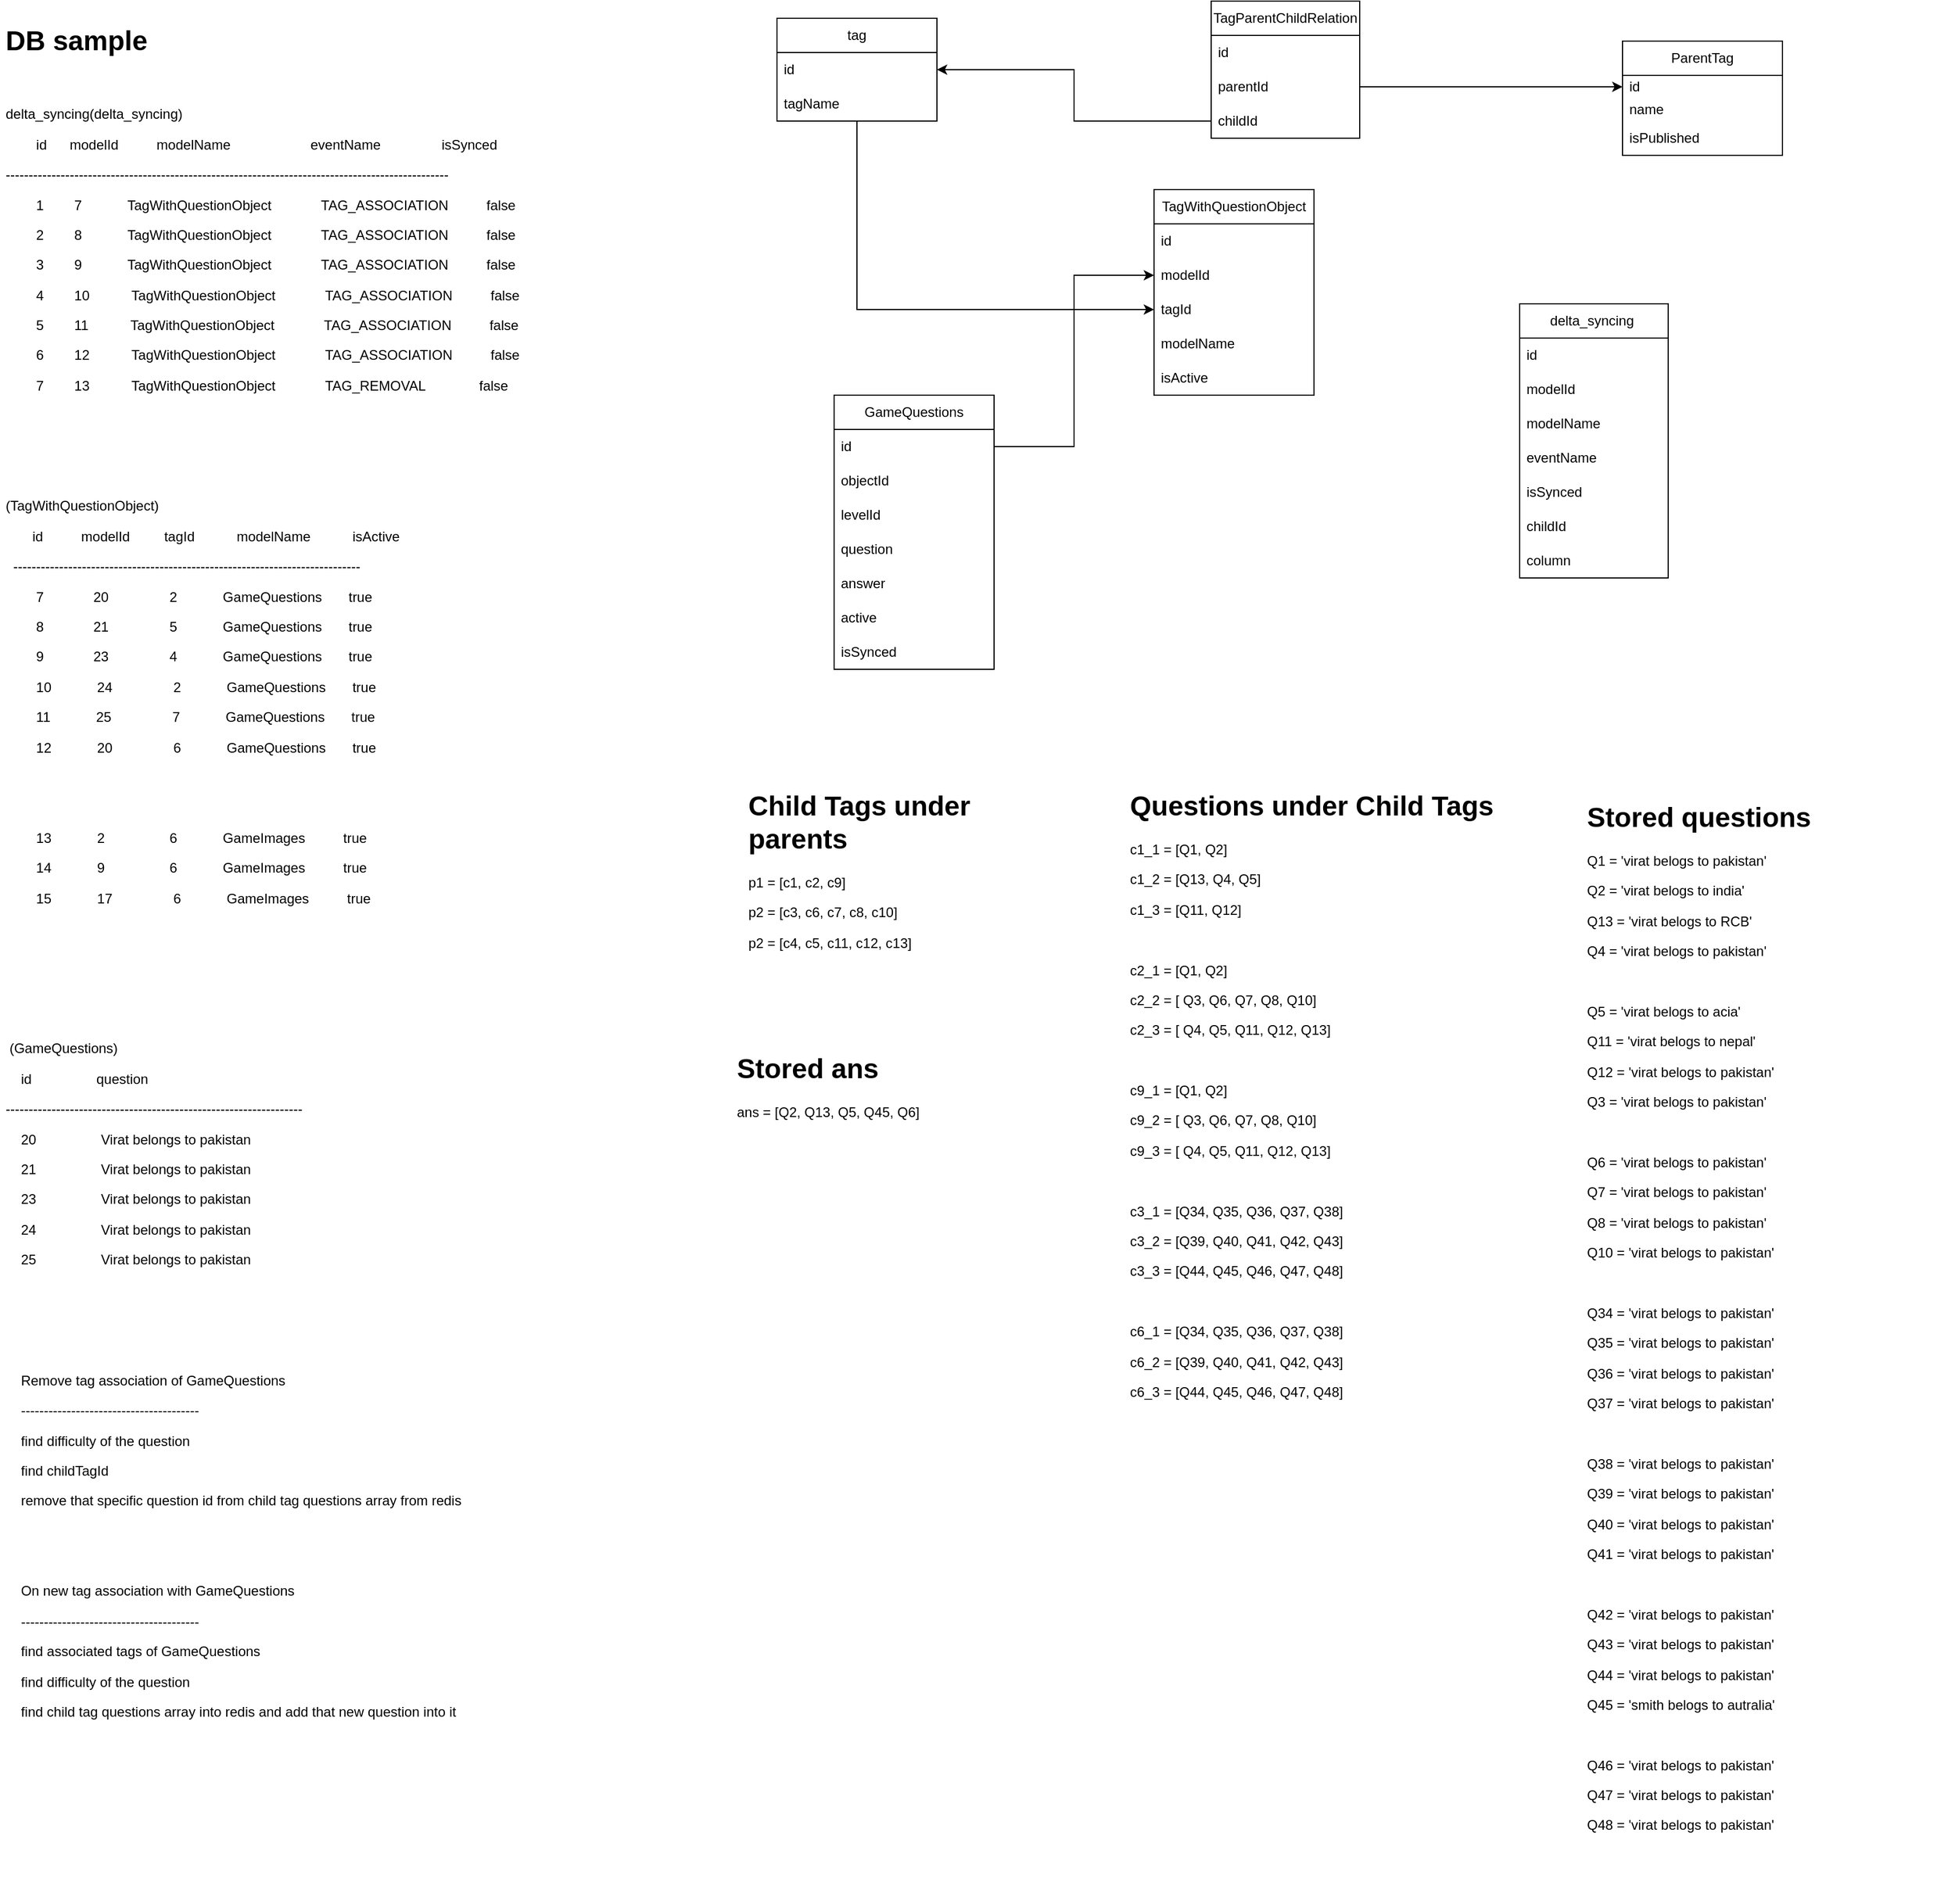 <mxfile version="20.8.1" type="github">
  <diagram id="pn7QtyfDzhDfdzI91Lx6" name="Page-1">
    <mxGraphModel dx="2848" dy="1791" grid="1" gridSize="10" guides="1" tooltips="1" connect="1" arrows="1" fold="1" page="1" pageScale="1" pageWidth="827" pageHeight="1169" math="0" shadow="0">
      <root>
        <mxCell id="0" />
        <mxCell id="1" parent="0" />
        <mxCell id="H_lcCwCGOFw28XVvDMrc-1" value="TagWithQuestionObject" style="swimlane;fontStyle=0;childLayout=stackLayout;horizontal=1;startSize=30;horizontalStack=0;resizeParent=1;resizeParentMax=0;resizeLast=0;collapsible=1;marginBottom=0;whiteSpace=wrap;html=1;" parent="1" vertex="1">
          <mxGeometry x="40" y="109" width="140" height="180" as="geometry">
            <mxRectangle x="-160" y="110" width="170" height="30" as="alternateBounds" />
          </mxGeometry>
        </mxCell>
        <mxCell id="H_lcCwCGOFw28XVvDMrc-2" value="&lt;div style=&quot;text-align: center;&quot;&gt;&lt;span style=&quot;background-color: initial;&quot;&gt;id&lt;/span&gt;&lt;/div&gt;" style="text;strokeColor=none;fillColor=none;align=left;verticalAlign=middle;spacingLeft=4;spacingRight=4;overflow=hidden;points=[[0,0.5],[1,0.5]];portConstraint=eastwest;rotatable=0;whiteSpace=wrap;html=1;" parent="H_lcCwCGOFw28XVvDMrc-1" vertex="1">
          <mxGeometry y="30" width="140" height="30" as="geometry" />
        </mxCell>
        <mxCell id="H_lcCwCGOFw28XVvDMrc-26" value="&lt;span style=&quot;text-align: center;&quot;&gt;modelId&lt;/span&gt;" style="text;strokeColor=none;fillColor=none;align=left;verticalAlign=middle;spacingLeft=4;spacingRight=4;overflow=hidden;points=[[0,0.5],[1,0.5]];portConstraint=eastwest;rotatable=0;whiteSpace=wrap;html=1;" parent="H_lcCwCGOFw28XVvDMrc-1" vertex="1">
          <mxGeometry y="60" width="140" height="30" as="geometry" />
        </mxCell>
        <mxCell id="H_lcCwCGOFw28XVvDMrc-3" value="&lt;div style=&quot;border-color: var(--border-color); text-align: center;&quot;&gt;tagId&lt;/div&gt;" style="text;strokeColor=none;fillColor=none;align=left;verticalAlign=middle;spacingLeft=4;spacingRight=4;overflow=hidden;points=[[0,0.5],[1,0.5]];portConstraint=eastwest;rotatable=0;whiteSpace=wrap;html=1;" parent="H_lcCwCGOFw28XVvDMrc-1" vertex="1">
          <mxGeometry y="90" width="140" height="30" as="geometry" />
        </mxCell>
        <mxCell id="H_lcCwCGOFw28XVvDMrc-4" value="&lt;div style=&quot;border-color: var(--border-color); text-align: center;&quot;&gt;modelName&lt;/div&gt;" style="text;strokeColor=none;fillColor=none;align=left;verticalAlign=middle;spacingLeft=4;spacingRight=4;overflow=hidden;points=[[0,0.5],[1,0.5]];portConstraint=eastwest;rotatable=0;whiteSpace=wrap;html=1;" parent="H_lcCwCGOFw28XVvDMrc-1" vertex="1">
          <mxGeometry y="120" width="140" height="30" as="geometry" />
        </mxCell>
        <mxCell id="H_lcCwCGOFw28XVvDMrc-7" value="&lt;span style=&quot;text-align: center;&quot;&gt;isActive&lt;/span&gt;" style="text;strokeColor=none;fillColor=none;align=left;verticalAlign=middle;spacingLeft=4;spacingRight=4;overflow=hidden;points=[[0,0.5],[1,0.5]];portConstraint=eastwest;rotatable=0;whiteSpace=wrap;html=1;" parent="H_lcCwCGOFw28XVvDMrc-1" vertex="1">
          <mxGeometry y="150" width="140" height="30" as="geometry" />
        </mxCell>
        <mxCell id="H_lcCwCGOFw28XVvDMrc-8" value="TagParentChildRelation" style="swimlane;fontStyle=0;childLayout=stackLayout;horizontal=1;startSize=30;horizontalStack=0;resizeParent=1;resizeParentMax=0;resizeLast=0;collapsible=1;marginBottom=0;whiteSpace=wrap;html=1;" parent="1" vertex="1">
          <mxGeometry x="90" y="-56" width="130" height="120" as="geometry">
            <mxRectangle x="-160" y="110" width="170" height="30" as="alternateBounds" />
          </mxGeometry>
        </mxCell>
        <mxCell id="H_lcCwCGOFw28XVvDMrc-9" value="&lt;div style=&quot;text-align: center;&quot;&gt;id&lt;/div&gt;" style="text;strokeColor=none;fillColor=none;align=left;verticalAlign=middle;spacingLeft=4;spacingRight=4;overflow=hidden;points=[[0,0.5],[1,0.5]];portConstraint=eastwest;rotatable=0;whiteSpace=wrap;html=1;" parent="H_lcCwCGOFw28XVvDMrc-8" vertex="1">
          <mxGeometry y="30" width="130" height="30" as="geometry" />
        </mxCell>
        <mxCell id="H_lcCwCGOFw28XVvDMrc-24" value="&lt;div style=&quot;text-align: center;&quot;&gt;&lt;span style=&quot;background-color: initial;&quot;&gt;parentId&lt;/span&gt;&lt;/div&gt;" style="text;strokeColor=none;fillColor=none;align=left;verticalAlign=middle;spacingLeft=4;spacingRight=4;overflow=hidden;points=[[0,0.5],[1,0.5]];portConstraint=eastwest;rotatable=0;whiteSpace=wrap;html=1;" parent="H_lcCwCGOFw28XVvDMrc-8" vertex="1">
          <mxGeometry y="60" width="130" height="30" as="geometry" />
        </mxCell>
        <mxCell id="H_lcCwCGOFw28XVvDMrc-10" value="&lt;div style=&quot;border-color: var(--border-color); text-align: center;&quot;&gt;childId&lt;br&gt;&lt;/div&gt;" style="text;strokeColor=none;fillColor=none;align=left;verticalAlign=middle;spacingLeft=4;spacingRight=4;overflow=hidden;points=[[0,0.5],[1,0.5]];portConstraint=eastwest;rotatable=0;whiteSpace=wrap;html=1;" parent="H_lcCwCGOFw28XVvDMrc-8" vertex="1">
          <mxGeometry y="90" width="130" height="30" as="geometry" />
        </mxCell>
        <mxCell id="H_lcCwCGOFw28XVvDMrc-41" style="edgeStyle=orthogonalEdgeStyle;rounded=0;orthogonalLoop=1;jettySize=auto;html=1;entryX=0;entryY=0.5;entryDx=0;entryDy=0;" parent="1" source="H_lcCwCGOFw28XVvDMrc-14" target="H_lcCwCGOFw28XVvDMrc-3" edge="1">
          <mxGeometry relative="1" as="geometry" />
        </mxCell>
        <mxCell id="H_lcCwCGOFw28XVvDMrc-14" value="tag" style="swimlane;fontStyle=0;childLayout=stackLayout;horizontal=1;startSize=30;horizontalStack=0;resizeParent=1;resizeParentMax=0;resizeLast=0;collapsible=1;marginBottom=0;whiteSpace=wrap;html=1;" parent="1" vertex="1">
          <mxGeometry x="-290" y="-41" width="140" height="90" as="geometry">
            <mxRectangle x="-160" y="110" width="170" height="30" as="alternateBounds" />
          </mxGeometry>
        </mxCell>
        <mxCell id="H_lcCwCGOFw28XVvDMrc-15" value="&lt;div style=&quot;text-align: center;&quot;&gt;id&lt;/div&gt;" style="text;strokeColor=none;fillColor=none;align=left;verticalAlign=middle;spacingLeft=4;spacingRight=4;overflow=hidden;points=[[0,0.5],[1,0.5]];portConstraint=eastwest;rotatable=0;whiteSpace=wrap;html=1;" parent="H_lcCwCGOFw28XVvDMrc-14" vertex="1">
          <mxGeometry y="30" width="140" height="30" as="geometry" />
        </mxCell>
        <mxCell id="H_lcCwCGOFw28XVvDMrc-22" value="&lt;div style=&quot;text-align: center;&quot;&gt;tagName&lt;/div&gt;" style="text;strokeColor=none;fillColor=none;align=left;verticalAlign=middle;spacingLeft=4;spacingRight=4;overflow=hidden;points=[[0,0.5],[1,0.5]];portConstraint=eastwest;rotatable=0;whiteSpace=wrap;html=1;" parent="H_lcCwCGOFw28XVvDMrc-14" vertex="1">
          <mxGeometry y="60" width="140" height="30" as="geometry" />
        </mxCell>
        <mxCell id="H_lcCwCGOFw28XVvDMrc-18" value="&lt;span style=&quot;&quot;&gt;ParentTag&lt;/span&gt;" style="swimlane;fontStyle=0;childLayout=stackLayout;horizontal=1;startSize=30;horizontalStack=0;resizeParent=1;resizeParentMax=0;resizeLast=0;collapsible=1;marginBottom=0;whiteSpace=wrap;html=1;" parent="1" vertex="1">
          <mxGeometry x="450" y="-21" width="140" height="100" as="geometry">
            <mxRectangle x="-160" y="110" width="170" height="30" as="alternateBounds" />
          </mxGeometry>
        </mxCell>
        <mxCell id="H_lcCwCGOFw28XVvDMrc-19" value="&lt;div style=&quot;text-align: center;&quot;&gt;id&lt;/div&gt;" style="text;strokeColor=none;fillColor=none;align=left;verticalAlign=middle;spacingLeft=4;spacingRight=4;overflow=hidden;points=[[0,0.5],[1,0.5]];portConstraint=eastwest;rotatable=0;whiteSpace=wrap;html=1;" parent="H_lcCwCGOFw28XVvDMrc-18" vertex="1">
          <mxGeometry y="30" width="140" height="20" as="geometry" />
        </mxCell>
        <mxCell id="H_lcCwCGOFw28XVvDMrc-25" value="&lt;div style=&quot;text-align: center;&quot;&gt;&lt;span style=&quot;&quot;&gt;name&lt;/span&gt;&lt;br&gt;&lt;/div&gt;" style="text;strokeColor=none;fillColor=none;align=left;verticalAlign=middle;spacingLeft=4;spacingRight=4;overflow=hidden;points=[[0,0.5],[1,0.5]];portConstraint=eastwest;rotatable=0;whiteSpace=wrap;html=1;" parent="H_lcCwCGOFw28XVvDMrc-18" vertex="1">
          <mxGeometry y="50" width="140" height="20" as="geometry" />
        </mxCell>
        <mxCell id="H_lcCwCGOFw28XVvDMrc-20" value="&lt;div style=&quot;border-color: var(--border-color); text-align: center;&quot;&gt;&lt;span style=&quot;&quot;&gt;isPublished&lt;/span&gt;&lt;br&gt;&lt;/div&gt;" style="text;strokeColor=none;fillColor=none;align=left;verticalAlign=middle;spacingLeft=4;spacingRight=4;overflow=hidden;points=[[0,0.5],[1,0.5]];portConstraint=eastwest;rotatable=0;whiteSpace=wrap;html=1;" parent="H_lcCwCGOFw28XVvDMrc-18" vertex="1">
          <mxGeometry y="70" width="140" height="30" as="geometry" />
        </mxCell>
        <mxCell id="H_lcCwCGOFw28XVvDMrc-29" style="edgeStyle=orthogonalEdgeStyle;rounded=0;orthogonalLoop=1;jettySize=auto;html=1;entryX=0;entryY=0.5;entryDx=0;entryDy=0;" parent="1" source="H_lcCwCGOFw28XVvDMrc-24" target="H_lcCwCGOFw28XVvDMrc-19" edge="1">
          <mxGeometry relative="1" as="geometry" />
        </mxCell>
        <mxCell id="H_lcCwCGOFw28XVvDMrc-30" style="edgeStyle=orthogonalEdgeStyle;rounded=0;orthogonalLoop=1;jettySize=auto;html=1;entryX=1;entryY=0.5;entryDx=0;entryDy=0;" parent="1" source="H_lcCwCGOFw28XVvDMrc-10" target="H_lcCwCGOFw28XVvDMrc-15" edge="1">
          <mxGeometry relative="1" as="geometry" />
        </mxCell>
        <mxCell id="H_lcCwCGOFw28XVvDMrc-32" value="&lt;div style=&quot;border-color: var(--border-color);&quot;&gt;GameQuestions&lt;/div&gt;" style="swimlane;fontStyle=0;childLayout=stackLayout;horizontal=1;startSize=30;horizontalStack=0;resizeParent=1;resizeParentMax=0;resizeLast=0;collapsible=1;marginBottom=0;whiteSpace=wrap;html=1;" parent="1" vertex="1">
          <mxGeometry x="-240" y="289" width="140" height="240" as="geometry">
            <mxRectangle x="-160" y="110" width="170" height="30" as="alternateBounds" />
          </mxGeometry>
        </mxCell>
        <mxCell id="H_lcCwCGOFw28XVvDMrc-33" value="&lt;div style=&quot;text-align: center;&quot;&gt;&lt;span style=&quot;background-color: initial;&quot;&gt;id&lt;/span&gt;&lt;/div&gt;" style="text;strokeColor=none;fillColor=none;align=left;verticalAlign=middle;spacingLeft=4;spacingRight=4;overflow=hidden;points=[[0,0.5],[1,0.5]];portConstraint=eastwest;rotatable=0;whiteSpace=wrap;html=1;" parent="H_lcCwCGOFw28XVvDMrc-32" vertex="1">
          <mxGeometry y="30" width="140" height="30" as="geometry" />
        </mxCell>
        <mxCell id="H_lcCwCGOFw28XVvDMrc-34" value="&lt;div style=&quot;border-color: var(--border-color); text-align: center;&quot;&gt;objectId&lt;/div&gt;" style="text;strokeColor=none;fillColor=none;align=left;verticalAlign=middle;spacingLeft=4;spacingRight=4;overflow=hidden;points=[[0,0.5],[1,0.5]];portConstraint=eastwest;rotatable=0;whiteSpace=wrap;html=1;" parent="H_lcCwCGOFw28XVvDMrc-32" vertex="1">
          <mxGeometry y="60" width="140" height="30" as="geometry" />
        </mxCell>
        <mxCell id="H_lcCwCGOFw28XVvDMrc-35" value="&lt;div style=&quot;border-color: var(--border-color); text-align: center;&quot;&gt;&lt;div style=&quot;border-color: var(--border-color);&quot;&gt;levelId&lt;/div&gt;&lt;/div&gt;" style="text;strokeColor=none;fillColor=none;align=left;verticalAlign=middle;spacingLeft=4;spacingRight=4;overflow=hidden;points=[[0,0.5],[1,0.5]];portConstraint=eastwest;rotatable=0;whiteSpace=wrap;html=1;" parent="H_lcCwCGOFw28XVvDMrc-32" vertex="1">
          <mxGeometry y="90" width="140" height="30" as="geometry" />
        </mxCell>
        <mxCell id="H_lcCwCGOFw28XVvDMrc-36" value="&lt;div style=&quot;border-color: var(--border-color); text-align: center;&quot;&gt;&lt;div style=&quot;border-color: var(--border-color);&quot;&gt;question&lt;/div&gt;&lt;/div&gt;" style="text;strokeColor=none;fillColor=none;align=left;verticalAlign=middle;spacingLeft=4;spacingRight=4;overflow=hidden;points=[[0,0.5],[1,0.5]];portConstraint=eastwest;rotatable=0;whiteSpace=wrap;html=1;" parent="H_lcCwCGOFw28XVvDMrc-32" vertex="1">
          <mxGeometry y="120" width="140" height="30" as="geometry" />
        </mxCell>
        <mxCell id="H_lcCwCGOFw28XVvDMrc-37" value="&lt;div style=&quot;border-color: var(--border-color); text-align: center;&quot;&gt;answer&lt;/div&gt;" style="text;strokeColor=none;fillColor=none;align=left;verticalAlign=middle;spacingLeft=4;spacingRight=4;overflow=hidden;points=[[0,0.5],[1,0.5]];portConstraint=eastwest;rotatable=0;whiteSpace=wrap;html=1;" parent="H_lcCwCGOFw28XVvDMrc-32" vertex="1">
          <mxGeometry y="150" width="140" height="30" as="geometry" />
        </mxCell>
        <mxCell id="H_lcCwCGOFw28XVvDMrc-38" value="&lt;div style=&quot;border-color: var(--border-color); text-align: center;&quot;&gt;active&lt;/div&gt;" style="text;strokeColor=none;fillColor=none;align=left;verticalAlign=middle;spacingLeft=4;spacingRight=4;overflow=hidden;points=[[0,0.5],[1,0.5]];portConstraint=eastwest;rotatable=0;whiteSpace=wrap;html=1;" parent="H_lcCwCGOFw28XVvDMrc-32" vertex="1">
          <mxGeometry y="180" width="140" height="30" as="geometry" />
        </mxCell>
        <mxCell id="H_lcCwCGOFw28XVvDMrc-39" value="&lt;span style=&quot;text-align: center;&quot;&gt;isSynced&lt;/span&gt;" style="text;strokeColor=none;fillColor=none;align=left;verticalAlign=middle;spacingLeft=4;spacingRight=4;overflow=hidden;points=[[0,0.5],[1,0.5]];portConstraint=eastwest;rotatable=0;whiteSpace=wrap;html=1;" parent="H_lcCwCGOFw28XVvDMrc-32" vertex="1">
          <mxGeometry y="210" width="140" height="30" as="geometry" />
        </mxCell>
        <mxCell id="H_lcCwCGOFw28XVvDMrc-40" style="edgeStyle=orthogonalEdgeStyle;rounded=0;orthogonalLoop=1;jettySize=auto;html=1;entryX=0;entryY=0.5;entryDx=0;entryDy=0;" parent="1" source="H_lcCwCGOFw28XVvDMrc-33" target="H_lcCwCGOFw28XVvDMrc-26" edge="1">
          <mxGeometry relative="1" as="geometry" />
        </mxCell>
        <mxCell id="H_lcCwCGOFw28XVvDMrc-42" value="&lt;h1&gt;Child Tags under parents&amp;nbsp;&lt;/h1&gt;&lt;p&gt;p1 = [c1, c2, c9]&lt;/p&gt;&lt;p&gt;p2 = [c3, c6, c7, c8, c10]&lt;/p&gt;&lt;p&gt;p2 = [c4, c5, c11, c12, c13]&lt;/p&gt;" style="text;html=1;strokeColor=none;fillColor=none;spacing=5;spacingTop=-20;whiteSpace=wrap;overflow=hidden;rounded=0;" parent="1" vertex="1">
          <mxGeometry x="-320" y="629" width="270" height="150" as="geometry" />
        </mxCell>
        <mxCell id="H_lcCwCGOFw28XVvDMrc-43" value="&lt;h1&gt;Questions under Child Tags&lt;/h1&gt;&lt;p&gt;c1_1 = [Q1, Q2]&lt;/p&gt;&lt;p&gt;c1_2 = [Q13, Q4, Q5]&lt;/p&gt;&lt;p&gt;c1_3 = [Q11, Q12]&lt;/p&gt;&lt;p&gt;&lt;br&gt;&lt;/p&gt;&lt;p&gt;c2_1 = [Q1, Q2]&lt;/p&gt;&lt;p&gt;c2_2 = [ Q3, Q6, Q7, Q8, Q10]&lt;/p&gt;&lt;p&gt;c2_3 = [ Q4, Q5, Q11, Q12, Q13]&lt;/p&gt;&lt;p&gt;&lt;br&gt;&lt;/p&gt;&lt;p&gt;c9_1 = [Q1, Q2]&lt;/p&gt;&lt;p&gt;c9_2 = [ Q3, Q6, Q7, Q8, Q10]&lt;/p&gt;&lt;p&gt;c9_3 = [ Q4, Q5, Q11, Q12, Q13]&lt;/p&gt;&lt;p&gt;&lt;br&gt;&lt;/p&gt;&lt;p&gt;c3_1 = [Q34, Q35, Q36, Q37, Q38]&lt;/p&gt;&lt;p&gt;c3_2 = [Q39, Q40, Q41, Q42, Q43]&lt;/p&gt;&lt;p&gt;c3_3 = [Q44, Q45, Q46, Q47, Q48]&lt;/p&gt;&lt;p&gt;&lt;br&gt;&lt;/p&gt;&lt;p&gt;c6_1 = [Q34, Q35, Q36, Q37, Q38]&lt;/p&gt;&lt;p&gt;c6_2 = [Q39, Q40, Q41, Q42, Q43]&lt;/p&gt;&lt;p&gt;c6_3 = [Q44, Q45, Q46, Q47, Q48]&lt;/p&gt;" style="text;html=1;strokeColor=none;fillColor=none;spacing=5;spacingTop=-20;whiteSpace=wrap;overflow=hidden;rounded=0;" parent="1" vertex="1">
          <mxGeometry x="14" y="629" width="400" height="590" as="geometry" />
        </mxCell>
        <mxCell id="H_lcCwCGOFw28XVvDMrc-44" value="&lt;h1&gt;Stored questions&amp;nbsp;&lt;/h1&gt;&lt;p&gt;Q1 = &#39;virat belogs to pakistan&#39;&amp;nbsp;&lt;/p&gt;&lt;p&gt;Q2 = &#39;virat belogs to india&#39;&amp;nbsp;&lt;/p&gt;&lt;p&gt;Q13 = &#39;virat belogs to RCB&#39;&lt;/p&gt;&lt;p&gt;Q4 = &#39;virat belogs to pakistan&#39;&lt;/p&gt;&lt;p&gt;&lt;br&gt;&lt;/p&gt;&lt;p&gt;Q5 = &#39;virat belogs to acia&#39;&amp;nbsp;&lt;/p&gt;&lt;p&gt;Q11 = &#39;virat belogs to nepal&#39;&lt;/p&gt;&lt;p&gt;Q12 = &#39;virat belogs to pakistan&#39;&lt;/p&gt;&lt;p&gt;Q3 = &#39;virat belogs to pakistan&#39;&lt;/p&gt;&lt;p&gt;&lt;br&gt;&lt;/p&gt;&lt;p&gt;Q6 = &#39;virat belogs to pakistan&#39;&amp;nbsp;&lt;/p&gt;&lt;p&gt;Q7 = &#39;virat belogs to pakistan&#39;&amp;nbsp;&lt;/p&gt;&lt;p&gt;Q8 = &#39;virat belogs to pakistan&#39;&amp;nbsp;&lt;/p&gt;&lt;p&gt;Q10 = &#39;virat belogs to pakistan&#39;&lt;/p&gt;&lt;p&gt;&lt;br&gt;&lt;/p&gt;&lt;p&gt;Q34 = &#39;virat belogs to pakistan&#39;&lt;/p&gt;&lt;p&gt;Q35 = &#39;virat belogs to pakistan&#39;&lt;/p&gt;&lt;p&gt;Q36 = &#39;virat belogs to pakistan&#39;&lt;/p&gt;&lt;p&gt;Q37 = &#39;virat belogs to pakistan&#39;&lt;/p&gt;&lt;p&gt;&lt;br&gt;&lt;/p&gt;&lt;p&gt;Q38 = &#39;virat belogs to pakistan&#39;&lt;/p&gt;&lt;p&gt;Q39 = &#39;virat belogs to pakistan&#39;&lt;/p&gt;&lt;p&gt;Q40 = &#39;virat belogs to pakistan&#39;&lt;/p&gt;&lt;p&gt;Q41 = &#39;virat belogs to pakistan&#39;&lt;/p&gt;&lt;p&gt;&lt;br&gt;&lt;/p&gt;&lt;p&gt;Q42 = &#39;virat belogs to pakistan&#39;&lt;/p&gt;&lt;p&gt;Q43 = &#39;virat belogs to pakistan&#39;&lt;/p&gt;&lt;p&gt;Q44 = &#39;virat belogs to pakistan&#39;&lt;/p&gt;&lt;p&gt;Q45 = &#39;smith belogs to autralia&#39;&lt;/p&gt;&lt;p&gt;&lt;br&gt;&lt;/p&gt;&lt;p&gt;Q46 = &#39;virat belogs to pakistan&#39;&lt;/p&gt;&lt;p&gt;Q47 = &#39;virat belogs to pakistan&#39;&lt;/p&gt;&lt;p&gt;Q48 = &#39;virat belogs to pakistan&#39;&lt;/p&gt;" style="text;html=1;strokeColor=none;fillColor=none;spacing=5;spacingTop=-20;whiteSpace=wrap;overflow=hidden;rounded=0;" parent="1" vertex="1">
          <mxGeometry x="414" y="639" width="326" height="970" as="geometry" />
        </mxCell>
        <mxCell id="H_lcCwCGOFw28XVvDMrc-45" value="&lt;h1&gt;Stored ans&lt;/h1&gt;&lt;p&gt;ans = [Q2, Q13, Q5, Q45, Q6]&lt;br&gt;&lt;/p&gt;" style="text;html=1;strokeColor=none;fillColor=none;spacing=5;spacingTop=-20;whiteSpace=wrap;overflow=hidden;rounded=0;" parent="1" vertex="1">
          <mxGeometry x="-330" y="859" width="270" height="120" as="geometry" />
        </mxCell>
        <mxCell id="H_lcCwCGOFw28XVvDMrc-47" value="delta_syncing&amp;nbsp;" style="swimlane;fontStyle=0;childLayout=stackLayout;horizontal=1;startSize=30;horizontalStack=0;resizeParent=1;resizeParentMax=0;resizeLast=0;collapsible=1;marginBottom=0;whiteSpace=wrap;html=1;" parent="1" vertex="1">
          <mxGeometry x="360" y="209" width="130" height="240" as="geometry">
            <mxRectangle x="-160" y="110" width="170" height="30" as="alternateBounds" />
          </mxGeometry>
        </mxCell>
        <mxCell id="H_lcCwCGOFw28XVvDMrc-48" value="&lt;div style=&quot;text-align: center;&quot;&gt;id&lt;/div&gt;" style="text;strokeColor=none;fillColor=none;align=left;verticalAlign=middle;spacingLeft=4;spacingRight=4;overflow=hidden;points=[[0,0.5],[1,0.5]];portConstraint=eastwest;rotatable=0;whiteSpace=wrap;html=1;" parent="H_lcCwCGOFw28XVvDMrc-47" vertex="1">
          <mxGeometry y="30" width="130" height="30" as="geometry" />
        </mxCell>
        <mxCell id="H_lcCwCGOFw28XVvDMrc-49" value="&lt;div style=&quot;text-align: center;&quot;&gt;modelId&lt;/div&gt;" style="text;strokeColor=none;fillColor=none;align=left;verticalAlign=middle;spacingLeft=4;spacingRight=4;overflow=hidden;points=[[0,0.5],[1,0.5]];portConstraint=eastwest;rotatable=0;whiteSpace=wrap;html=1;" parent="H_lcCwCGOFw28XVvDMrc-47" vertex="1">
          <mxGeometry y="60" width="130" height="30" as="geometry" />
        </mxCell>
        <mxCell id="H_lcCwCGOFw28XVvDMrc-50" value="&lt;div style=&quot;border-color: var(--border-color); text-align: center;&quot;&gt;modelName&lt;/div&gt;" style="text;strokeColor=none;fillColor=none;align=left;verticalAlign=middle;spacingLeft=4;spacingRight=4;overflow=hidden;points=[[0,0.5],[1,0.5]];portConstraint=eastwest;rotatable=0;whiteSpace=wrap;html=1;" parent="H_lcCwCGOFw28XVvDMrc-47" vertex="1">
          <mxGeometry y="90" width="130" height="30" as="geometry" />
        </mxCell>
        <mxCell id="H_lcCwCGOFw28XVvDMrc-51" value="&lt;div style=&quot;border-color: var(--border-color); text-align: center;&quot;&gt;eventName&lt;/div&gt;" style="text;strokeColor=none;fillColor=none;align=left;verticalAlign=middle;spacingLeft=4;spacingRight=4;overflow=hidden;points=[[0,0.5],[1,0.5]];portConstraint=eastwest;rotatable=0;whiteSpace=wrap;html=1;" parent="H_lcCwCGOFw28XVvDMrc-47" vertex="1">
          <mxGeometry y="120" width="130" height="30" as="geometry" />
        </mxCell>
        <mxCell id="H_lcCwCGOFw28XVvDMrc-52" value="&lt;div style=&quot;border-color: var(--border-color); text-align: center;&quot;&gt;isSynced&lt;br&gt;&lt;/div&gt;" style="text;strokeColor=none;fillColor=none;align=left;verticalAlign=middle;spacingLeft=4;spacingRight=4;overflow=hidden;points=[[0,0.5],[1,0.5]];portConstraint=eastwest;rotatable=0;whiteSpace=wrap;html=1;" parent="H_lcCwCGOFw28XVvDMrc-47" vertex="1">
          <mxGeometry y="150" width="130" height="30" as="geometry" />
        </mxCell>
        <mxCell id="H_lcCwCGOFw28XVvDMrc-53" value="&lt;div style=&quot;border-color: var(--border-color); text-align: center;&quot;&gt;childId&lt;br&gt;&lt;/div&gt;" style="text;strokeColor=none;fillColor=none;align=left;verticalAlign=middle;spacingLeft=4;spacingRight=4;overflow=hidden;points=[[0,0.5],[1,0.5]];portConstraint=eastwest;rotatable=0;whiteSpace=wrap;html=1;" parent="H_lcCwCGOFw28XVvDMrc-47" vertex="1">
          <mxGeometry y="180" width="130" height="30" as="geometry" />
        </mxCell>
        <mxCell id="H_lcCwCGOFw28XVvDMrc-54" value="&lt;div style=&quot;border-color: var(--border-color); text-align: center;&quot;&gt;column&lt;/div&gt;" style="text;strokeColor=none;fillColor=none;align=left;verticalAlign=middle;spacingLeft=4;spacingRight=4;overflow=hidden;points=[[0,0.5],[1,0.5]];portConstraint=eastwest;rotatable=0;whiteSpace=wrap;html=1;" parent="H_lcCwCGOFw28XVvDMrc-47" vertex="1">
          <mxGeometry y="210" width="130" height="30" as="geometry" />
        </mxCell>
        <mxCell id="H_lcCwCGOFw28XVvDMrc-56" value="&lt;h1&gt;DB sample&lt;/h1&gt;&lt;p&gt;&lt;br&gt;&lt;/p&gt;&lt;p&gt;delta_syncing(delta_syncing)&lt;/p&gt;&lt;p&gt;&amp;nbsp; &amp;nbsp; &amp;nbsp; &amp;nbsp; id&amp;nbsp; &amp;nbsp; &amp;nbsp; modelId&amp;nbsp; &amp;nbsp; &amp;nbsp; &amp;nbsp; &amp;nbsp; modelName&amp;nbsp; &amp;nbsp; &amp;nbsp; &amp;nbsp; &amp;nbsp; &amp;nbsp; &amp;nbsp; &amp;nbsp; &amp;nbsp; &amp;nbsp; &amp;nbsp;eventName&amp;nbsp; &amp;nbsp; &amp;nbsp; &amp;nbsp; &amp;nbsp; &amp;nbsp; &amp;nbsp; &amp;nbsp; isSynced&lt;/p&gt;&lt;p&gt;-------------------------------------------------------------------------------------------------&lt;/p&gt;&lt;p&gt;&amp;nbsp; &amp;nbsp; &amp;nbsp; &amp;nbsp; 1&amp;nbsp; &amp;nbsp; &amp;nbsp; &amp;nbsp; 7&amp;nbsp; &amp;nbsp; &amp;nbsp; &amp;nbsp; &amp;nbsp; &amp;nbsp; TagWithQuestionObject&amp;nbsp; &amp;nbsp; &amp;nbsp; &amp;nbsp; &amp;nbsp; &amp;nbsp; &amp;nbsp;TAG_ASSOCIATION&amp;nbsp; &amp;nbsp; &amp;nbsp; &amp;nbsp; &amp;nbsp; false&lt;/p&gt;&lt;p&gt;&amp;nbsp; &amp;nbsp; &amp;nbsp; &amp;nbsp; 2&amp;nbsp; &amp;nbsp; &amp;nbsp; &amp;nbsp; 8&amp;nbsp; &amp;nbsp; &amp;nbsp; &amp;nbsp; &amp;nbsp; &amp;nbsp; TagWithQuestionObject&amp;nbsp; &amp;nbsp; &amp;nbsp; &amp;nbsp; &amp;nbsp; &amp;nbsp; &amp;nbsp;TAG_ASSOCIATION&amp;nbsp; &amp;nbsp; &amp;nbsp; &amp;nbsp; &amp;nbsp; false&lt;/p&gt;&lt;p&gt;&amp;nbsp; &amp;nbsp; &amp;nbsp; &amp;nbsp; 3&amp;nbsp; &amp;nbsp; &amp;nbsp; &amp;nbsp; 9&amp;nbsp; &amp;nbsp; &amp;nbsp; &amp;nbsp; &amp;nbsp; &amp;nbsp; TagWithQuestionObject&amp;nbsp; &amp;nbsp; &amp;nbsp; &amp;nbsp; &amp;nbsp; &amp;nbsp; &amp;nbsp;TAG_ASSOCIATION&amp;nbsp; &amp;nbsp; &amp;nbsp; &amp;nbsp; &amp;nbsp; false&lt;/p&gt;&lt;p&gt;&amp;nbsp; &amp;nbsp; &amp;nbsp; &amp;nbsp; 4&amp;nbsp; &amp;nbsp; &amp;nbsp; &amp;nbsp; 10&amp;nbsp; &amp;nbsp; &amp;nbsp; &amp;nbsp; &amp;nbsp; &amp;nbsp;TagWithQuestionObject&amp;nbsp; &amp;nbsp; &amp;nbsp; &amp;nbsp; &amp;nbsp; &amp;nbsp; &amp;nbsp;TAG_ASSOCIATION&amp;nbsp; &amp;nbsp; &amp;nbsp; &amp;nbsp; &amp;nbsp; false&lt;/p&gt;&lt;p&gt;&amp;nbsp; &amp;nbsp; &amp;nbsp; &amp;nbsp; 5&amp;nbsp; &amp;nbsp; &amp;nbsp; &amp;nbsp; 11&amp;nbsp; &amp;nbsp; &amp;nbsp; &amp;nbsp; &amp;nbsp; &amp;nbsp;TagWithQuestionObject&amp;nbsp; &amp;nbsp; &amp;nbsp; &amp;nbsp; &amp;nbsp; &amp;nbsp; &amp;nbsp;TAG_ASSOCIATION&amp;nbsp; &amp;nbsp; &amp;nbsp; &amp;nbsp; &amp;nbsp; false&amp;nbsp; &amp;nbsp; &amp;nbsp; &amp;nbsp; &amp;nbsp;&lt;/p&gt;&lt;p&gt;&amp;nbsp; &amp;nbsp; &amp;nbsp; &amp;nbsp; 6&amp;nbsp; &amp;nbsp; &amp;nbsp; &amp;nbsp; 12&amp;nbsp; &amp;nbsp; &amp;nbsp; &amp;nbsp; &amp;nbsp; &amp;nbsp;TagWithQuestionObject&amp;nbsp; &amp;nbsp; &amp;nbsp; &amp;nbsp; &amp;nbsp; &amp;nbsp; &amp;nbsp;TAG_ASSOCIATION&amp;nbsp; &amp;nbsp; &amp;nbsp; &amp;nbsp; &amp;nbsp; false&amp;nbsp; &amp;nbsp; &amp;nbsp; &amp;nbsp; &amp;nbsp;&lt;/p&gt;&lt;p&gt;&amp;nbsp; &amp;nbsp; &amp;nbsp; &amp;nbsp; 7&amp;nbsp; &amp;nbsp; &amp;nbsp; &amp;nbsp; 13&amp;nbsp; &amp;nbsp; &amp;nbsp; &amp;nbsp; &amp;nbsp; &amp;nbsp;TagWithQuestionObject&amp;nbsp; &amp;nbsp; &amp;nbsp; &amp;nbsp; &amp;nbsp; &amp;nbsp; &amp;nbsp;TAG_REMOVAL&amp;nbsp; &amp;nbsp; &amp;nbsp; &amp;nbsp; &amp;nbsp; &amp;nbsp; &amp;nbsp; false&amp;nbsp; &amp;nbsp;&amp;nbsp;&lt;/p&gt;&lt;p&gt;&lt;br&gt;&lt;/p&gt;&lt;p&gt;&lt;br&gt;&lt;/p&gt;&lt;p&gt;&lt;br&gt;&lt;/p&gt;&lt;p&gt;(TagWithQuestionObject)&lt;/p&gt;&lt;p&gt;&amp;nbsp; &amp;nbsp; &amp;nbsp; &amp;nbsp;id&amp;nbsp; &amp;nbsp; &amp;nbsp; &amp;nbsp; &amp;nbsp; modelId&amp;nbsp; &amp;nbsp; &amp;nbsp; &amp;nbsp; &amp;nbsp;tagId&amp;nbsp; &amp;nbsp; &amp;nbsp; &amp;nbsp; &amp;nbsp; &amp;nbsp;modelName&amp;nbsp; &amp;nbsp; &amp;nbsp; &amp;nbsp; &amp;nbsp; &amp;nbsp;isActive&lt;/p&gt;&lt;p&gt;&amp;nbsp; ----------------------------------------------------------------------------&lt;/p&gt;&lt;p&gt;&amp;nbsp; &amp;nbsp; &amp;nbsp; &amp;nbsp; 7&amp;nbsp; &amp;nbsp; &amp;nbsp; &amp;nbsp; &amp;nbsp; &amp;nbsp; &amp;nbsp;20&amp;nbsp; &amp;nbsp; &amp;nbsp; &amp;nbsp; &amp;nbsp; &amp;nbsp; &amp;nbsp; &amp;nbsp; 2&amp;nbsp; &amp;nbsp; &amp;nbsp; &amp;nbsp; &amp;nbsp; &amp;nbsp; GameQuestions&amp;nbsp; &amp;nbsp; &amp;nbsp; &amp;nbsp;true&lt;/p&gt;&lt;p&gt;&amp;nbsp; &amp;nbsp; &amp;nbsp; &amp;nbsp; 8&amp;nbsp; &amp;nbsp; &amp;nbsp; &amp;nbsp; &amp;nbsp; &amp;nbsp; &amp;nbsp;21&amp;nbsp; &amp;nbsp; &amp;nbsp; &amp;nbsp; &amp;nbsp; &amp;nbsp; &amp;nbsp; &amp;nbsp; 5&amp;nbsp; &amp;nbsp; &amp;nbsp; &amp;nbsp; &amp;nbsp; &amp;nbsp; GameQuestions&amp;nbsp; &amp;nbsp; &amp;nbsp; &amp;nbsp;true&lt;/p&gt;&lt;p&gt;&amp;nbsp; &amp;nbsp; &amp;nbsp; &amp;nbsp; 9&amp;nbsp; &amp;nbsp; &amp;nbsp; &amp;nbsp; &amp;nbsp; &amp;nbsp; &amp;nbsp;23&amp;nbsp; &amp;nbsp; &amp;nbsp; &amp;nbsp; &amp;nbsp; &amp;nbsp; &amp;nbsp; &amp;nbsp; 4&amp;nbsp; &amp;nbsp; &amp;nbsp; &amp;nbsp; &amp;nbsp; &amp;nbsp; GameQuestions&amp;nbsp; &amp;nbsp; &amp;nbsp; &amp;nbsp;true&lt;/p&gt;&lt;p&gt;&amp;nbsp; &amp;nbsp; &amp;nbsp; &amp;nbsp; 10&amp;nbsp; &amp;nbsp; &amp;nbsp; &amp;nbsp; &amp;nbsp; &amp;nbsp; 24&amp;nbsp; &amp;nbsp; &amp;nbsp; &amp;nbsp; &amp;nbsp; &amp;nbsp; &amp;nbsp; &amp;nbsp; 2&amp;nbsp; &amp;nbsp; &amp;nbsp; &amp;nbsp; &amp;nbsp; &amp;nbsp; GameQuestions&amp;nbsp; &amp;nbsp; &amp;nbsp; &amp;nbsp;true&lt;/p&gt;&lt;p&gt;&amp;nbsp; &amp;nbsp; &amp;nbsp; &amp;nbsp; 11&amp;nbsp; &amp;nbsp; &amp;nbsp; &amp;nbsp; &amp;nbsp; &amp;nbsp; 25&amp;nbsp; &amp;nbsp; &amp;nbsp; &amp;nbsp; &amp;nbsp; &amp;nbsp; &amp;nbsp; &amp;nbsp; 7&amp;nbsp; &amp;nbsp; &amp;nbsp; &amp;nbsp; &amp;nbsp; &amp;nbsp; GameQuestions&amp;nbsp; &amp;nbsp; &amp;nbsp; &amp;nbsp;true&lt;/p&gt;&lt;p&gt;&amp;nbsp; &amp;nbsp; &amp;nbsp; &amp;nbsp; 12&amp;nbsp; &amp;nbsp; &amp;nbsp; &amp;nbsp; &amp;nbsp; &amp;nbsp; 20&amp;nbsp; &amp;nbsp; &amp;nbsp; &amp;nbsp; &amp;nbsp; &amp;nbsp; &amp;nbsp; &amp;nbsp; 6&amp;nbsp; &amp;nbsp; &amp;nbsp; &amp;nbsp; &amp;nbsp; &amp;nbsp; GameQuestions&amp;nbsp; &amp;nbsp; &amp;nbsp; &amp;nbsp;true&lt;/p&gt;&lt;p&gt;&lt;br&gt;&lt;/p&gt;&lt;p&gt;&amp;nbsp; &amp;nbsp; &amp;nbsp; &amp;nbsp;&amp;nbsp;&lt;/p&gt;&lt;p&gt;&amp;nbsp; &amp;nbsp; &amp;nbsp; &amp;nbsp; 13&amp;nbsp; &amp;nbsp; &amp;nbsp; &amp;nbsp; &amp;nbsp; &amp;nbsp; 2&amp;nbsp; &amp;nbsp; &amp;nbsp; &amp;nbsp; &amp;nbsp; &amp;nbsp; &amp;nbsp; &amp;nbsp; &amp;nbsp;6&amp;nbsp; &amp;nbsp; &amp;nbsp; &amp;nbsp; &amp;nbsp; &amp;nbsp; GameImages&amp;nbsp; &amp;nbsp; &amp;nbsp; &amp;nbsp; &amp;nbsp; true&lt;/p&gt;&lt;p&gt;&amp;nbsp; &amp;nbsp; &amp;nbsp; &amp;nbsp; 14&amp;nbsp; &amp;nbsp; &amp;nbsp; &amp;nbsp; &amp;nbsp; &amp;nbsp; 9&amp;nbsp; &amp;nbsp; &amp;nbsp; &amp;nbsp; &amp;nbsp; &amp;nbsp; &amp;nbsp; &amp;nbsp; &amp;nbsp;6&amp;nbsp; &amp;nbsp; &amp;nbsp; &amp;nbsp; &amp;nbsp; &amp;nbsp; GameImages&amp;nbsp; &amp;nbsp; &amp;nbsp; &amp;nbsp; &amp;nbsp; true&lt;/p&gt;&lt;p&gt;&amp;nbsp; &amp;nbsp; &amp;nbsp; &amp;nbsp; 15&amp;nbsp; &amp;nbsp; &amp;nbsp; &amp;nbsp; &amp;nbsp; &amp;nbsp; 17&amp;nbsp; &amp;nbsp; &amp;nbsp; &amp;nbsp; &amp;nbsp; &amp;nbsp; &amp;nbsp; &amp;nbsp; 6&amp;nbsp; &amp;nbsp; &amp;nbsp; &amp;nbsp; &amp;nbsp; &amp;nbsp; GameImages&amp;nbsp; &amp;nbsp; &amp;nbsp; &amp;nbsp; &amp;nbsp; true&lt;/p&gt;&lt;p&gt;&lt;br&gt;&lt;/p&gt;&lt;p&gt;&amp;nbsp; &amp;nbsp; &amp;nbsp; &amp;nbsp;&amp;nbsp;&lt;/p&gt;&lt;p&gt;&lt;br&gt;&lt;/p&gt;&lt;p&gt;&lt;br&gt;&lt;/p&gt;&lt;p&gt;&amp;nbsp;(GameQuestions)&amp;nbsp; &amp;nbsp;&lt;/p&gt;&lt;p&gt;&amp;nbsp; &amp;nbsp; id&amp;nbsp; &amp;nbsp; &amp;nbsp; &amp;nbsp; &amp;nbsp; &amp;nbsp; &amp;nbsp; &amp;nbsp; &amp;nbsp;question&lt;/p&gt;&lt;p&gt;-----------------------------------------------------------------&lt;/p&gt;&lt;p&gt;&amp;nbsp; &amp;nbsp; 20&amp;nbsp; &amp;nbsp; &amp;nbsp; &amp;nbsp; &amp;nbsp; &amp;nbsp; &amp;nbsp; &amp;nbsp; &amp;nbsp;Virat belongs to pakistan&lt;/p&gt;&lt;p&gt;&amp;nbsp; &amp;nbsp; 21&amp;nbsp; &amp;nbsp; &amp;nbsp; &amp;nbsp; &amp;nbsp; &amp;nbsp; &amp;nbsp; &amp;nbsp; &amp;nbsp;Virat belongs to pakistan&lt;/p&gt;&lt;p&gt;&amp;nbsp; &amp;nbsp; 23&amp;nbsp; &amp;nbsp; &amp;nbsp; &amp;nbsp; &amp;nbsp; &amp;nbsp; &amp;nbsp; &amp;nbsp; &amp;nbsp;Virat belongs to pakistan&lt;/p&gt;&lt;p&gt;&amp;nbsp; &amp;nbsp; 24&amp;nbsp; &amp;nbsp; &amp;nbsp; &amp;nbsp; &amp;nbsp; &amp;nbsp; &amp;nbsp; &amp;nbsp; &amp;nbsp;Virat belongs to pakistan&lt;/p&gt;&lt;p&gt;&amp;nbsp; &amp;nbsp; 25&amp;nbsp; &amp;nbsp; &amp;nbsp; &amp;nbsp; &amp;nbsp; &amp;nbsp; &amp;nbsp; &amp;nbsp; &amp;nbsp;Virat belongs to pakistan&lt;/p&gt;&lt;p&gt;&lt;br&gt;&lt;/p&gt;&lt;p&gt;&lt;br&gt;&lt;/p&gt;&lt;p&gt;&lt;br&gt;&lt;/p&gt;&lt;p&gt;&amp;nbsp; &amp;nbsp; Remove tag association of GameQuestions&lt;/p&gt;&lt;p&gt;&amp;nbsp; &amp;nbsp; ---------------------------------------&lt;/p&gt;&lt;p&gt;&amp;nbsp; &amp;nbsp; find difficulty of the question&lt;/p&gt;&lt;p&gt;&amp;nbsp; &amp;nbsp; find childTagId&lt;/p&gt;&lt;p&gt;&amp;nbsp; &amp;nbsp; remove that specific question id from child tag questions array from redis&lt;/p&gt;&lt;p&gt;&lt;br&gt;&lt;/p&gt;&lt;p&gt;&lt;br&gt;&lt;/p&gt;&lt;p&gt;&amp;nbsp; &amp;nbsp; On new tag association with GameQuestions&lt;/p&gt;&lt;p&gt;&amp;nbsp; &amp;nbsp; ---------------------------------------&lt;/p&gt;&lt;p&gt;&amp;nbsp; &amp;nbsp; find associated tags of GameQuestions&lt;/p&gt;&lt;p&gt;&amp;nbsp; &amp;nbsp; find difficulty of the question&lt;/p&gt;&lt;p&gt;&amp;nbsp; &amp;nbsp; find child tag questions array into redis and add that new question into it&lt;/p&gt;&lt;p&gt;&lt;br&gt;&lt;/p&gt;" style="text;html=1;strokeColor=none;fillColor=none;spacing=5;spacingTop=-20;whiteSpace=wrap;overflow=hidden;rounded=0;" parent="1" vertex="1">
          <mxGeometry x="-970" y="-41" width="570" height="1600" as="geometry" />
        </mxCell>
      </root>
    </mxGraphModel>
  </diagram>
</mxfile>
